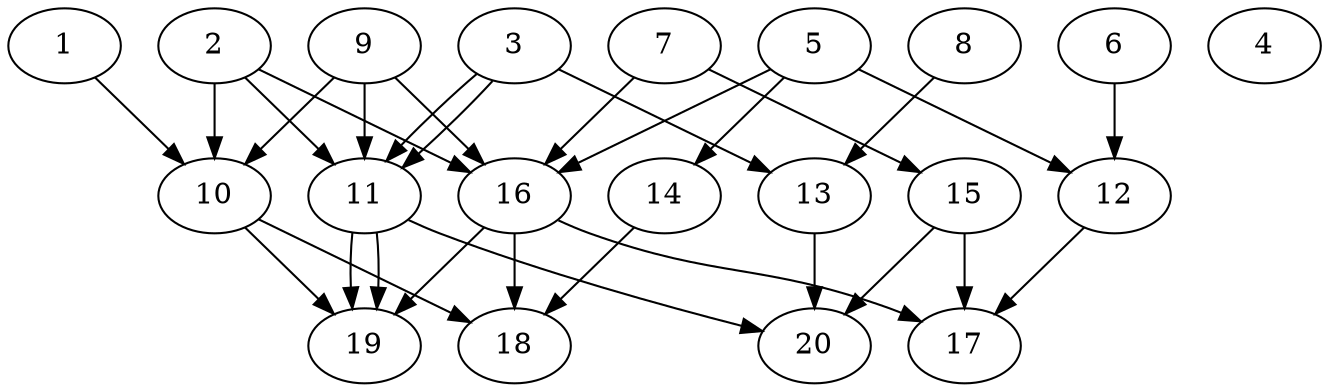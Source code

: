 // DAG automatically generated by daggen at Wed Jul 24 21:26:16 2019
// ./daggen --dot -n 20 --ccr 0.5 --fat 0.8 --regular 0.5 --density 0.5 --mindata 5242880 --maxdata 52428800 
digraph G {
  1 [size="36190208", alpha="0.04", expect_size="18095104"] 
  1 -> 10 [size ="18095104"]
  2 [size="46893056", alpha="0.02", expect_size="23446528"] 
  2 -> 10 [size ="23446528"]
  2 -> 11 [size ="23446528"]
  2 -> 16 [size ="23446528"]
  3 [size="44111872", alpha="0.10", expect_size="22055936"] 
  3 -> 11 [size ="22055936"]
  3 -> 11 [size ="22055936"]
  3 -> 13 [size ="22055936"]
  4 [size="22462464", alpha="0.07", expect_size="11231232"] 
  5 [size="12130304", alpha="0.15", expect_size="6065152"] 
  5 -> 12 [size ="6065152"]
  5 -> 14 [size ="6065152"]
  5 -> 16 [size ="6065152"]
  6 [size="101079040", alpha="0.11", expect_size="50539520"] 
  6 -> 12 [size ="50539520"]
  7 [size="46333952", alpha="0.20", expect_size="23166976"] 
  7 -> 15 [size ="23166976"]
  7 -> 16 [size ="23166976"]
  8 [size="67096576", alpha="0.04", expect_size="33548288"] 
  8 -> 13 [size ="33548288"]
  9 [size="81620992", alpha="0.03", expect_size="40810496"] 
  9 -> 10 [size ="40810496"]
  9 -> 11 [size ="40810496"]
  9 -> 16 [size ="40810496"]
  10 [size="87570432", alpha="0.08", expect_size="43785216"] 
  10 -> 18 [size ="43785216"]
  10 -> 19 [size ="43785216"]
  11 [size="100734976", alpha="0.16", expect_size="50367488"] 
  11 -> 19 [size ="50367488"]
  11 -> 19 [size ="50367488"]
  11 -> 20 [size ="50367488"]
  12 [size="25874432", alpha="0.10", expect_size="12937216"] 
  12 -> 17 [size ="12937216"]
  13 [size="37285888", alpha="0.05", expect_size="18642944"] 
  13 -> 20 [size ="18642944"]
  14 [size="84944896", alpha="0.15", expect_size="42472448"] 
  14 -> 18 [size ="42472448"]
  15 [size="24137728", alpha="0.16", expect_size="12068864"] 
  15 -> 17 [size ="12068864"]
  15 -> 20 [size ="12068864"]
  16 [size="95528960", alpha="0.03", expect_size="47764480"] 
  16 -> 17 [size ="47764480"]
  16 -> 18 [size ="47764480"]
  16 -> 19 [size ="47764480"]
  17 [size="51099648", alpha="0.00", expect_size="25549824"] 
  18 [size="49334272", alpha="0.04", expect_size="24667136"] 
  19 [size="68429824", alpha="0.13", expect_size="34214912"] 
  20 [size="83820544", alpha="0.10", expect_size="41910272"] 
}
